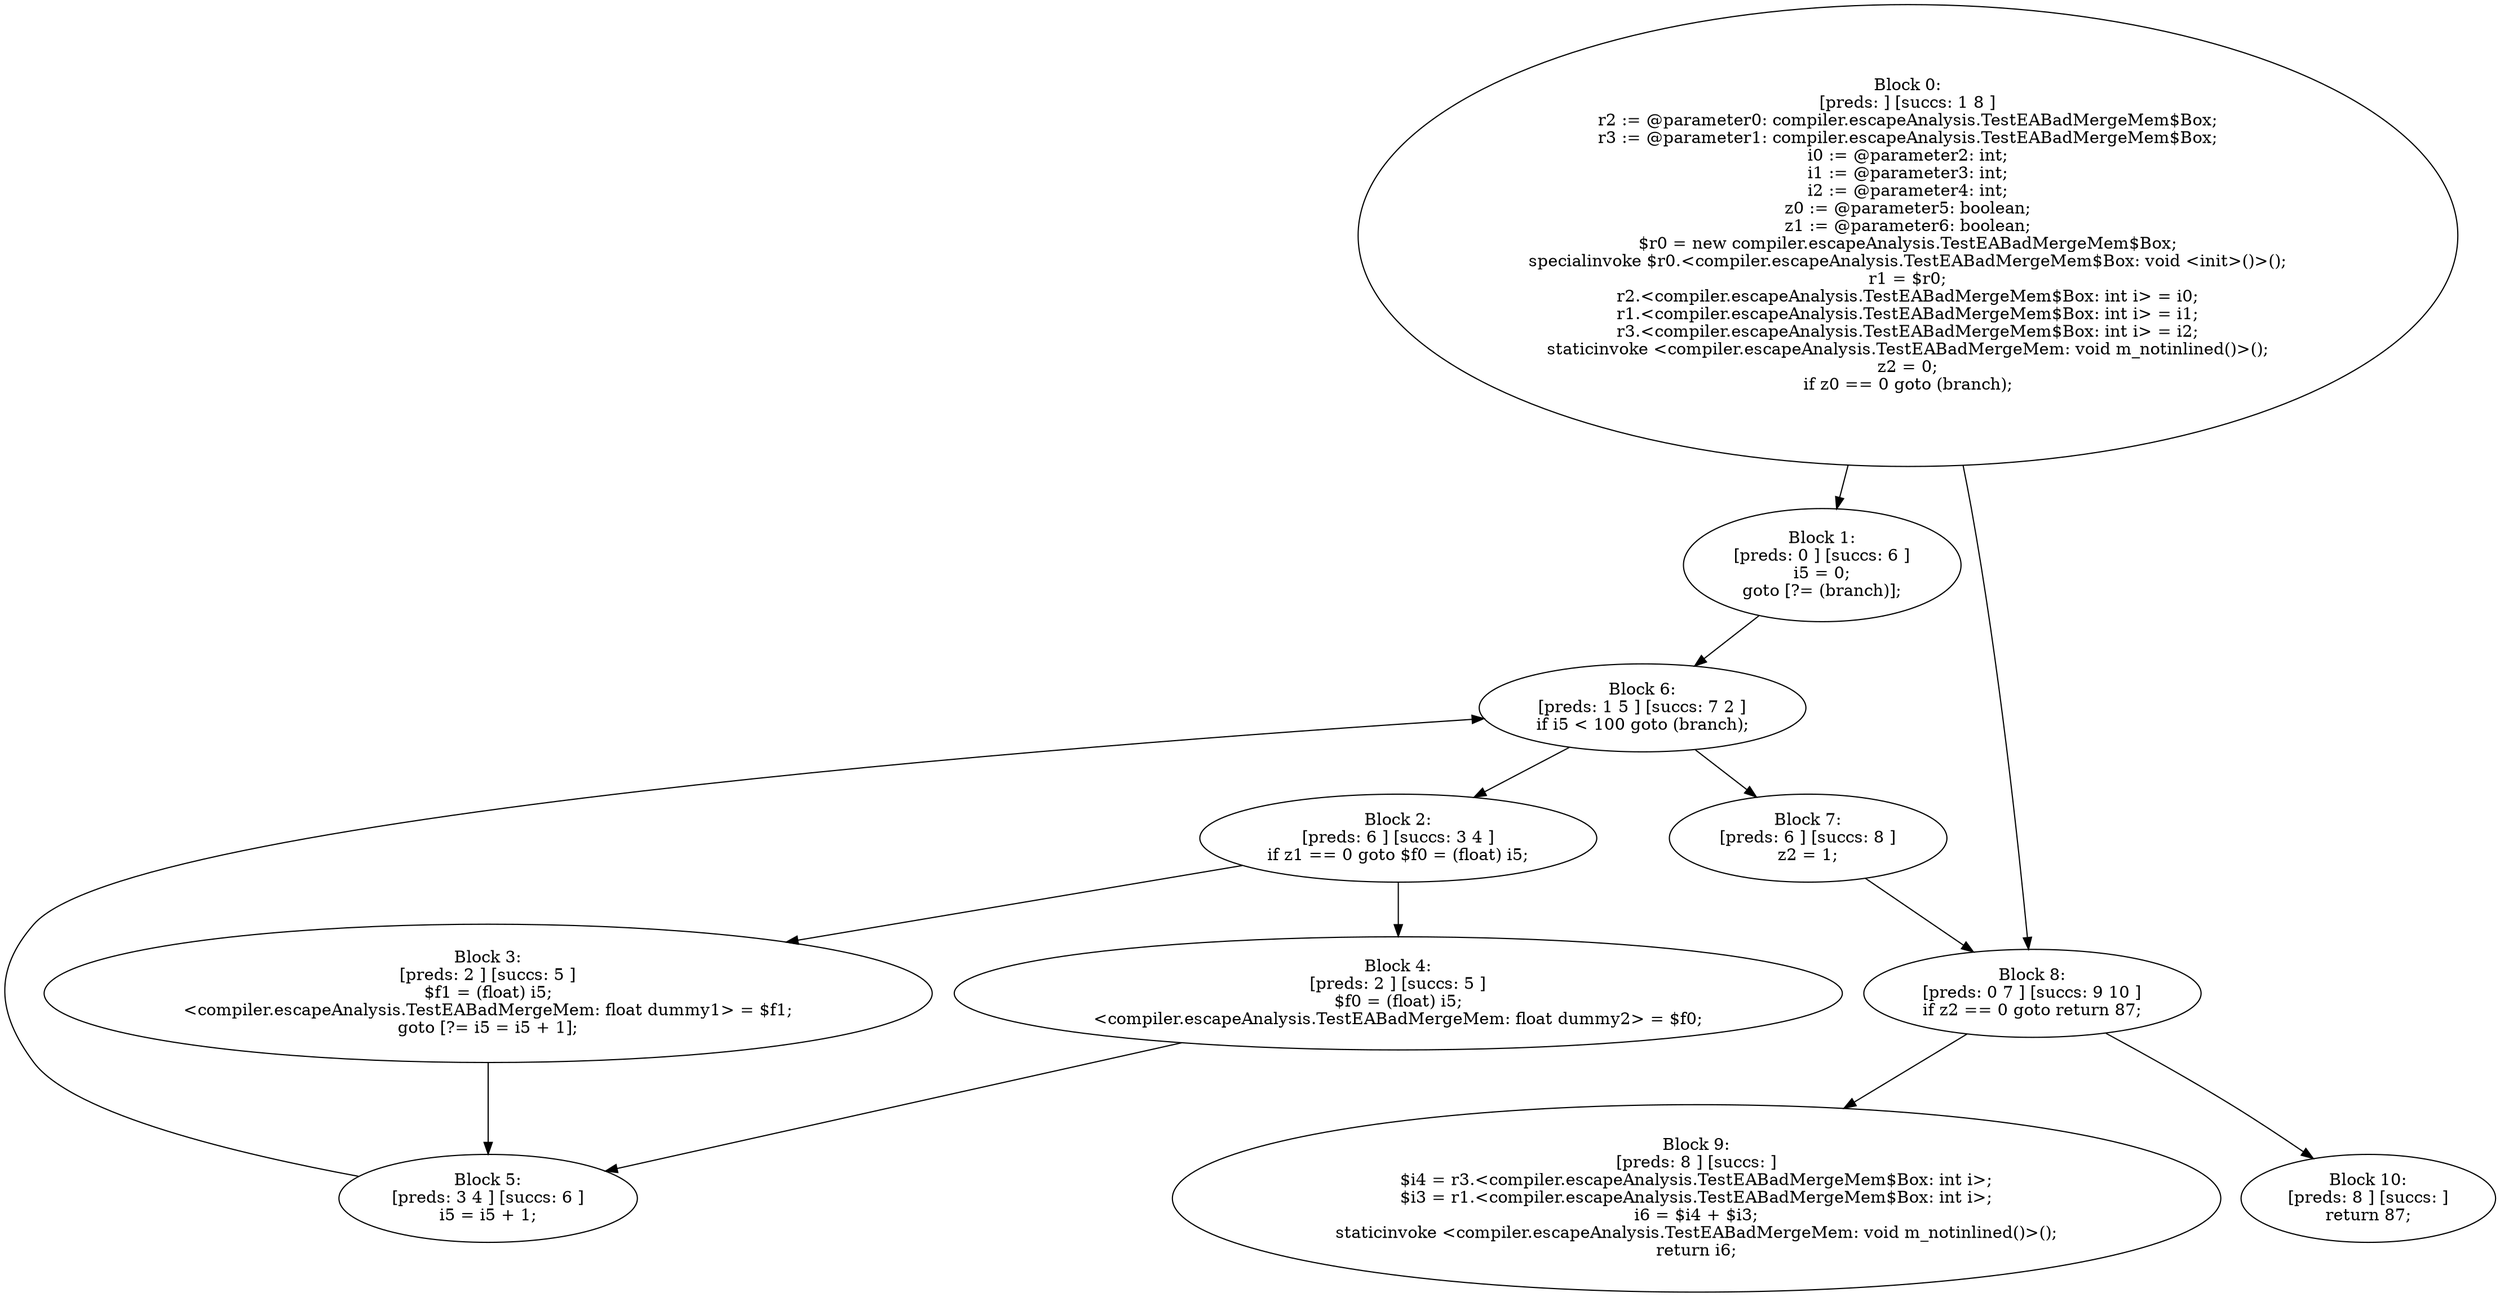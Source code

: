 digraph "unitGraph" {
    "Block 0:
[preds: ] [succs: 1 8 ]
r2 := @parameter0: compiler.escapeAnalysis.TestEABadMergeMem$Box;
r3 := @parameter1: compiler.escapeAnalysis.TestEABadMergeMem$Box;
i0 := @parameter2: int;
i1 := @parameter3: int;
i2 := @parameter4: int;
z0 := @parameter5: boolean;
z1 := @parameter6: boolean;
$r0 = new compiler.escapeAnalysis.TestEABadMergeMem$Box;
specialinvoke $r0.<compiler.escapeAnalysis.TestEABadMergeMem$Box: void <init>()>();
r1 = $r0;
r2.<compiler.escapeAnalysis.TestEABadMergeMem$Box: int i> = i0;
r1.<compiler.escapeAnalysis.TestEABadMergeMem$Box: int i> = i1;
r3.<compiler.escapeAnalysis.TestEABadMergeMem$Box: int i> = i2;
staticinvoke <compiler.escapeAnalysis.TestEABadMergeMem: void m_notinlined()>();
z2 = 0;
if z0 == 0 goto (branch);
"
    "Block 1:
[preds: 0 ] [succs: 6 ]
i5 = 0;
goto [?= (branch)];
"
    "Block 2:
[preds: 6 ] [succs: 3 4 ]
if z1 == 0 goto $f0 = (float) i5;
"
    "Block 3:
[preds: 2 ] [succs: 5 ]
$f1 = (float) i5;
<compiler.escapeAnalysis.TestEABadMergeMem: float dummy1> = $f1;
goto [?= i5 = i5 + 1];
"
    "Block 4:
[preds: 2 ] [succs: 5 ]
$f0 = (float) i5;
<compiler.escapeAnalysis.TestEABadMergeMem: float dummy2> = $f0;
"
    "Block 5:
[preds: 3 4 ] [succs: 6 ]
i5 = i5 + 1;
"
    "Block 6:
[preds: 1 5 ] [succs: 7 2 ]
if i5 < 100 goto (branch);
"
    "Block 7:
[preds: 6 ] [succs: 8 ]
z2 = 1;
"
    "Block 8:
[preds: 0 7 ] [succs: 9 10 ]
if z2 == 0 goto return 87;
"
    "Block 9:
[preds: 8 ] [succs: ]
$i4 = r3.<compiler.escapeAnalysis.TestEABadMergeMem$Box: int i>;
$i3 = r1.<compiler.escapeAnalysis.TestEABadMergeMem$Box: int i>;
i6 = $i4 + $i3;
staticinvoke <compiler.escapeAnalysis.TestEABadMergeMem: void m_notinlined()>();
return i6;
"
    "Block 10:
[preds: 8 ] [succs: ]
return 87;
"
    "Block 0:
[preds: ] [succs: 1 8 ]
r2 := @parameter0: compiler.escapeAnalysis.TestEABadMergeMem$Box;
r3 := @parameter1: compiler.escapeAnalysis.TestEABadMergeMem$Box;
i0 := @parameter2: int;
i1 := @parameter3: int;
i2 := @parameter4: int;
z0 := @parameter5: boolean;
z1 := @parameter6: boolean;
$r0 = new compiler.escapeAnalysis.TestEABadMergeMem$Box;
specialinvoke $r0.<compiler.escapeAnalysis.TestEABadMergeMem$Box: void <init>()>();
r1 = $r0;
r2.<compiler.escapeAnalysis.TestEABadMergeMem$Box: int i> = i0;
r1.<compiler.escapeAnalysis.TestEABadMergeMem$Box: int i> = i1;
r3.<compiler.escapeAnalysis.TestEABadMergeMem$Box: int i> = i2;
staticinvoke <compiler.escapeAnalysis.TestEABadMergeMem: void m_notinlined()>();
z2 = 0;
if z0 == 0 goto (branch);
"->"Block 1:
[preds: 0 ] [succs: 6 ]
i5 = 0;
goto [?= (branch)];
";
    "Block 0:
[preds: ] [succs: 1 8 ]
r2 := @parameter0: compiler.escapeAnalysis.TestEABadMergeMem$Box;
r3 := @parameter1: compiler.escapeAnalysis.TestEABadMergeMem$Box;
i0 := @parameter2: int;
i1 := @parameter3: int;
i2 := @parameter4: int;
z0 := @parameter5: boolean;
z1 := @parameter6: boolean;
$r0 = new compiler.escapeAnalysis.TestEABadMergeMem$Box;
specialinvoke $r0.<compiler.escapeAnalysis.TestEABadMergeMem$Box: void <init>()>();
r1 = $r0;
r2.<compiler.escapeAnalysis.TestEABadMergeMem$Box: int i> = i0;
r1.<compiler.escapeAnalysis.TestEABadMergeMem$Box: int i> = i1;
r3.<compiler.escapeAnalysis.TestEABadMergeMem$Box: int i> = i2;
staticinvoke <compiler.escapeAnalysis.TestEABadMergeMem: void m_notinlined()>();
z2 = 0;
if z0 == 0 goto (branch);
"->"Block 8:
[preds: 0 7 ] [succs: 9 10 ]
if z2 == 0 goto return 87;
";
    "Block 1:
[preds: 0 ] [succs: 6 ]
i5 = 0;
goto [?= (branch)];
"->"Block 6:
[preds: 1 5 ] [succs: 7 2 ]
if i5 < 100 goto (branch);
";
    "Block 2:
[preds: 6 ] [succs: 3 4 ]
if z1 == 0 goto $f0 = (float) i5;
"->"Block 3:
[preds: 2 ] [succs: 5 ]
$f1 = (float) i5;
<compiler.escapeAnalysis.TestEABadMergeMem: float dummy1> = $f1;
goto [?= i5 = i5 + 1];
";
    "Block 2:
[preds: 6 ] [succs: 3 4 ]
if z1 == 0 goto $f0 = (float) i5;
"->"Block 4:
[preds: 2 ] [succs: 5 ]
$f0 = (float) i5;
<compiler.escapeAnalysis.TestEABadMergeMem: float dummy2> = $f0;
";
    "Block 3:
[preds: 2 ] [succs: 5 ]
$f1 = (float) i5;
<compiler.escapeAnalysis.TestEABadMergeMem: float dummy1> = $f1;
goto [?= i5 = i5 + 1];
"->"Block 5:
[preds: 3 4 ] [succs: 6 ]
i5 = i5 + 1;
";
    "Block 4:
[preds: 2 ] [succs: 5 ]
$f0 = (float) i5;
<compiler.escapeAnalysis.TestEABadMergeMem: float dummy2> = $f0;
"->"Block 5:
[preds: 3 4 ] [succs: 6 ]
i5 = i5 + 1;
";
    "Block 5:
[preds: 3 4 ] [succs: 6 ]
i5 = i5 + 1;
"->"Block 6:
[preds: 1 5 ] [succs: 7 2 ]
if i5 < 100 goto (branch);
";
    "Block 6:
[preds: 1 5 ] [succs: 7 2 ]
if i5 < 100 goto (branch);
"->"Block 7:
[preds: 6 ] [succs: 8 ]
z2 = 1;
";
    "Block 6:
[preds: 1 5 ] [succs: 7 2 ]
if i5 < 100 goto (branch);
"->"Block 2:
[preds: 6 ] [succs: 3 4 ]
if z1 == 0 goto $f0 = (float) i5;
";
    "Block 7:
[preds: 6 ] [succs: 8 ]
z2 = 1;
"->"Block 8:
[preds: 0 7 ] [succs: 9 10 ]
if z2 == 0 goto return 87;
";
    "Block 8:
[preds: 0 7 ] [succs: 9 10 ]
if z2 == 0 goto return 87;
"->"Block 9:
[preds: 8 ] [succs: ]
$i4 = r3.<compiler.escapeAnalysis.TestEABadMergeMem$Box: int i>;
$i3 = r1.<compiler.escapeAnalysis.TestEABadMergeMem$Box: int i>;
i6 = $i4 + $i3;
staticinvoke <compiler.escapeAnalysis.TestEABadMergeMem: void m_notinlined()>();
return i6;
";
    "Block 8:
[preds: 0 7 ] [succs: 9 10 ]
if z2 == 0 goto return 87;
"->"Block 10:
[preds: 8 ] [succs: ]
return 87;
";
}
